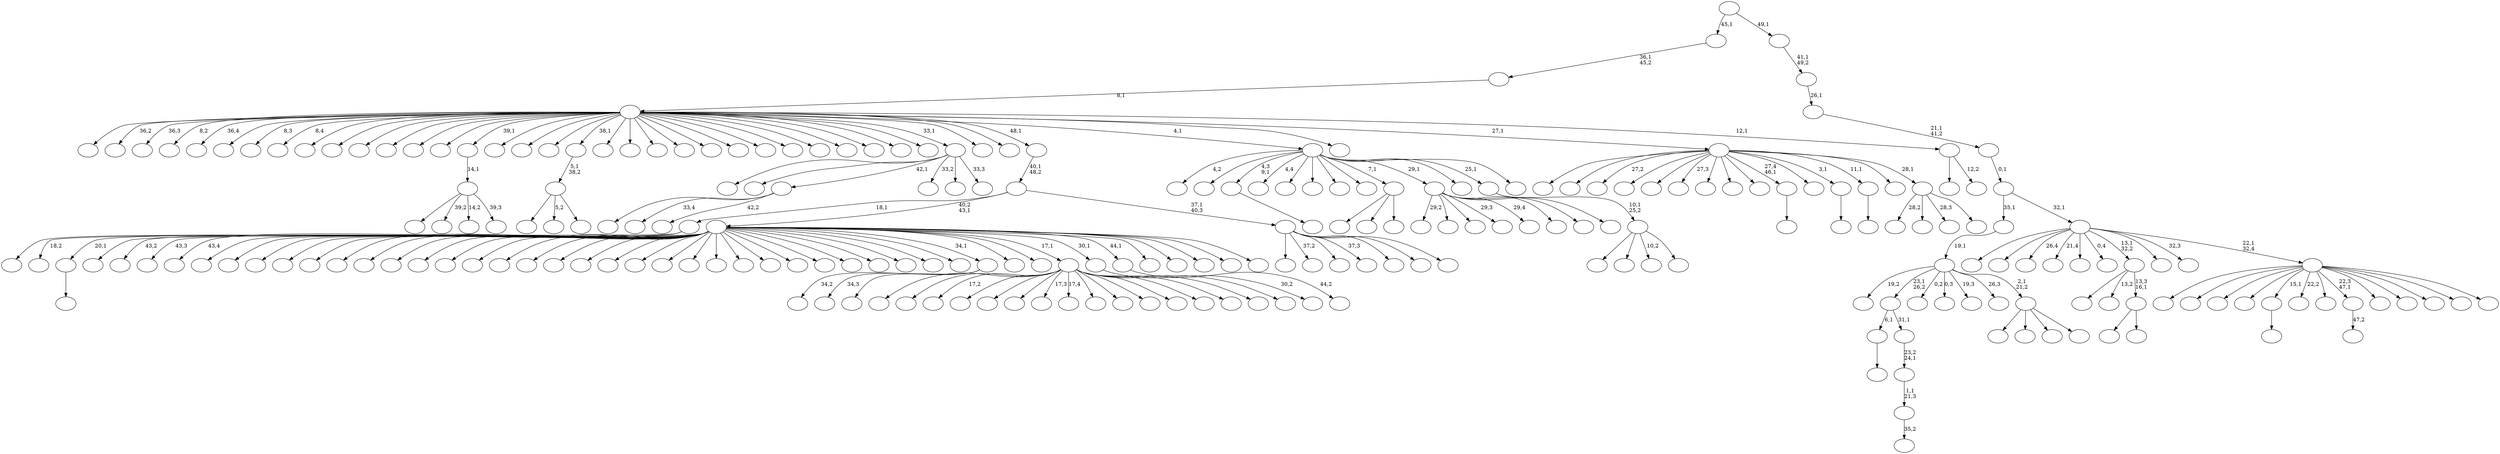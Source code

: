 digraph T {
	250 [label=""]
	249 [label=""]
	248 [label=""]
	247 [label=""]
	246 [label=""]
	245 [label=""]
	244 [label=""]
	243 [label=""]
	242 [label=""]
	241 [label=""]
	240 [label=""]
	239 [label=""]
	238 [label=""]
	237 [label=""]
	236 [label=""]
	235 [label=""]
	234 [label=""]
	233 [label=""]
	232 [label=""]
	231 [label=""]
	230 [label=""]
	229 [label=""]
	228 [label=""]
	227 [label=""]
	226 [label=""]
	225 [label=""]
	224 [label=""]
	223 [label=""]
	222 [label=""]
	221 [label=""]
	220 [label=""]
	219 [label=""]
	218 [label=""]
	217 [label=""]
	216 [label=""]
	215 [label=""]
	214 [label=""]
	213 [label=""]
	212 [label=""]
	211 [label=""]
	210 [label=""]
	209 [label=""]
	208 [label=""]
	207 [label=""]
	206 [label=""]
	205 [label=""]
	204 [label=""]
	203 [label=""]
	202 [label=""]
	201 [label=""]
	200 [label=""]
	199 [label=""]
	198 [label=""]
	197 [label=""]
	196 [label=""]
	195 [label=""]
	194 [label=""]
	193 [label=""]
	192 [label=""]
	191 [label=""]
	190 [label=""]
	189 [label=""]
	188 [label=""]
	187 [label=""]
	186 [label=""]
	185 [label=""]
	184 [label=""]
	183 [label=""]
	182 [label=""]
	181 [label=""]
	180 [label=""]
	179 [label=""]
	178 [label=""]
	177 [label=""]
	176 [label=""]
	175 [label=""]
	174 [label=""]
	173 [label=""]
	172 [label=""]
	171 [label=""]
	170 [label=""]
	169 [label=""]
	168 [label=""]
	167 [label=""]
	166 [label=""]
	165 [label=""]
	164 [label=""]
	163 [label=""]
	162 [label=""]
	161 [label=""]
	160 [label=""]
	159 [label=""]
	158 [label=""]
	157 [label=""]
	156 [label=""]
	155 [label=""]
	154 [label=""]
	153 [label=""]
	152 [label=""]
	151 [label=""]
	150 [label=""]
	149 [label=""]
	148 [label=""]
	147 [label=""]
	146 [label=""]
	145 [label=""]
	144 [label=""]
	143 [label=""]
	142 [label=""]
	141 [label=""]
	140 [label=""]
	139 [label=""]
	138 [label=""]
	137 [label=""]
	136 [label=""]
	135 [label=""]
	134 [label=""]
	133 [label=""]
	132 [label=""]
	131 [label=""]
	130 [label=""]
	129 [label=""]
	128 [label=""]
	127 [label=""]
	126 [label=""]
	125 [label=""]
	124 [label=""]
	123 [label=""]
	122 [label=""]
	121 [label=""]
	120 [label=""]
	119 [label=""]
	118 [label=""]
	117 [label=""]
	116 [label=""]
	115 [label=""]
	114 [label=""]
	113 [label=""]
	112 [label=""]
	111 [label=""]
	110 [label=""]
	109 [label=""]
	108 [label=""]
	107 [label=""]
	106 [label=""]
	105 [label=""]
	104 [label=""]
	103 [label=""]
	102 [label=""]
	101 [label=""]
	100 [label=""]
	99 [label=""]
	98 [label=""]
	97 [label=""]
	96 [label=""]
	95 [label=""]
	94 [label=""]
	93 [label=""]
	92 [label=""]
	91 [label=""]
	90 [label=""]
	89 [label=""]
	88 [label=""]
	87 [label=""]
	86 [label=""]
	85 [label=""]
	84 [label=""]
	83 [label=""]
	82 [label=""]
	81 [label=""]
	80 [label=""]
	79 [label=""]
	78 [label=""]
	77 [label=""]
	76 [label=""]
	75 [label=""]
	74 [label=""]
	73 [label=""]
	72 [label=""]
	71 [label=""]
	70 [label=""]
	69 [label=""]
	68 [label=""]
	67 [label=""]
	66 [label=""]
	65 [label=""]
	64 [label=""]
	63 [label=""]
	62 [label=""]
	61 [label=""]
	60 [label=""]
	59 [label=""]
	58 [label=""]
	57 [label=""]
	56 [label=""]
	55 [label=""]
	54 [label=""]
	53 [label=""]
	52 [label=""]
	51 [label=""]
	50 [label=""]
	49 [label=""]
	48 [label=""]
	47 [label=""]
	46 [label=""]
	45 [label=""]
	44 [label=""]
	43 [label=""]
	42 [label=""]
	41 [label=""]
	40 [label=""]
	39 [label=""]
	38 [label=""]
	37 [label=""]
	36 [label=""]
	35 [label=""]
	34 [label=""]
	33 [label=""]
	32 [label=""]
	31 [label=""]
	30 [label=""]
	29 [label=""]
	28 [label=""]
	27 [label=""]
	26 [label=""]
	25 [label=""]
	24 [label=""]
	23 [label=""]
	22 [label=""]
	21 [label=""]
	20 [label=""]
	19 [label=""]
	18 [label=""]
	17 [label=""]
	16 [label=""]
	15 [label=""]
	14 [label=""]
	13 [label=""]
	12 [label=""]
	11 [label=""]
	10 [label=""]
	9 [label=""]
	8 [label=""]
	7 [label=""]
	6 [label=""]
	5 [label=""]
	4 [label=""]
	3 [label=""]
	2 [label=""]
	1 [label=""]
	0 [label=""]
	248 -> 249 [label=""]
	230 -> 231 [label=""]
	220 -> 221 [label=""]
	194 -> 234 [label=""]
	194 -> 195 [label="18,2"]
	186 -> 187 [label=""]
	173 -> 174 [label="35,2"]
	172 -> 173 [label="1,1\n21,3"]
	171 -> 172 [label="23,2\n24,1"]
	170 -> 220 [label="6,1"]
	170 -> 171 [label="31,1"]
	168 -> 169 [label="47,2"]
	144 -> 242 [label=""]
	144 -> 226 [label="39,2"]
	144 -> 180 [label="14,2"]
	144 -> 145 [label="39,3"]
	143 -> 144 [label="14,1"]
	124 -> 225 [label=""]
	124 -> 152 [label="33,4"]
	124 -> 125 [label="42,2"]
	119 -> 178 [label=""]
	119 -> 177 [label="5,2"]
	119 -> 120 [label=""]
	118 -> 119 [label="5,1\n38,2"]
	96 -> 159 [label=""]
	96 -> 97 [label=""]
	95 -> 246 [label=""]
	95 -> 227 [label="13,2"]
	95 -> 96 [label="13,3\n16,1"]
	89 -> 216 [label=""]
	89 -> 214 [label=""]
	89 -> 90 [label=""]
	80 -> 236 [label="34,2"]
	80 -> 140 [label="34,3"]
	80 -> 81 [label=""]
	73 -> 74 [label=""]
	61 -> 238 [label=""]
	61 -> 235 [label=""]
	61 -> 228 [label="17,2"]
	61 -> 203 [label=""]
	61 -> 193 [label=""]
	61 -> 175 [label=""]
	61 -> 142 [label="17,3"]
	61 -> 138 [label="17,4"]
	61 -> 127 [label=""]
	61 -> 126 [label=""]
	61 -> 115 [label=""]
	61 -> 94 [label=""]
	61 -> 75 [label=""]
	61 -> 64 [label=""]
	61 -> 63 [label=""]
	61 -> 62 [label=""]
	59 -> 60 [label="30,2"]
	56 -> 57 [label="44,2"]
	50 -> 51 [label=""]
	43 -> 245 [label="29,2"]
	43 -> 135 [label=""]
	43 -> 122 [label=""]
	43 -> 114 [label="29,3"]
	43 -> 109 [label="29,4"]
	43 -> 72 [label=""]
	43 -> 55 [label=""]
	43 -> 44 [label=""]
	40 -> 129 [label=""]
	40 -> 99 [label=""]
	40 -> 58 [label=""]
	40 -> 41 [label=""]
	39 -> 199 [label="19,2"]
	39 -> 170 [label="23,1\n26,2"]
	39 -> 154 [label="0,2"]
	39 -> 52 [label="0,3"]
	39 -> 47 [label="19,3"]
	39 -> 42 [label="26,3"]
	39 -> 40 [label="2,1\n21,2"]
	38 -> 39 [label="19,1"]
	35 -> 209 [label=""]
	35 -> 166 [label=""]
	35 -> 124 [label="42,1"]
	35 -> 87 [label="33,2"]
	35 -> 68 [label=""]
	35 -> 36 [label="33,3"]
	31 -> 248 [label="20,1"]
	31 -> 241 [label=""]
	31 -> 240 [label="43,2"]
	31 -> 239 [label="43,3"]
	31 -> 223 [label="43,4"]
	31 -> 222 [label=""]
	31 -> 218 [label=""]
	31 -> 213 [label=""]
	31 -> 212 [label=""]
	31 -> 208 [label=""]
	31 -> 201 [label=""]
	31 -> 198 [label=""]
	31 -> 192 [label=""]
	31 -> 190 [label=""]
	31 -> 181 [label=""]
	31 -> 164 [label=""]
	31 -> 161 [label=""]
	31 -> 153 [label=""]
	31 -> 151 [label=""]
	31 -> 149 [label=""]
	31 -> 147 [label=""]
	31 -> 139 [label=""]
	31 -> 137 [label=""]
	31 -> 136 [label=""]
	31 -> 128 [label=""]
	31 -> 123 [label=""]
	31 -> 121 [label=""]
	31 -> 116 [label=""]
	31 -> 113 [label=""]
	31 -> 112 [label=""]
	31 -> 105 [label=""]
	31 -> 92 [label=""]
	31 -> 86 [label=""]
	31 -> 83 [label=""]
	31 -> 80 [label="34,1"]
	31 -> 71 [label=""]
	31 -> 66 [label=""]
	31 -> 61 [label="17,1"]
	31 -> 59 [label="30,1"]
	31 -> 56 [label="44,1"]
	31 -> 53 [label=""]
	31 -> 49 [label=""]
	31 -> 48 [label=""]
	31 -> 45 [label=""]
	31 -> 32 [label=""]
	29 -> 30 [label=""]
	26 -> 206 [label=""]
	26 -> 200 [label="37,2"]
	26 -> 134 [label=""]
	26 -> 98 [label="37,3"]
	26 -> 82 [label=""]
	26 -> 70 [label=""]
	26 -> 27 [label=""]
	25 -> 194 [label="18,1"]
	25 -> 31 [label="40,2\n43,1"]
	25 -> 26 [label="37,1\n40,3"]
	24 -> 25 [label="40,1\n48,2"]
	22 -> 210 [label=""]
	22 -> 162 [label=""]
	22 -> 78 [label="10,2"]
	22 -> 23 [label=""]
	21 -> 22 [label="10,1\n25,2"]
	19 -> 211 [label="4,2"]
	19 -> 196 [label=""]
	19 -> 186 [label="4,3\n9,1"]
	19 -> 185 [label="4,4"]
	19 -> 150 [label=""]
	19 -> 131 [label=""]
	19 -> 108 [label=""]
	19 -> 102 [label=""]
	19 -> 89 [label="7,1"]
	19 -> 43 [label="29,1"]
	19 -> 33 [label=""]
	19 -> 21 [label="25,1"]
	19 -> 20 [label=""]
	15 -> 183 [label="28,2"]
	15 -> 176 [label=""]
	15 -> 111 [label="28,3"]
	15 -> 16 [label=""]
	14 -> 229 [label=""]
	14 -> 224 [label=""]
	14 -> 207 [label="27,2"]
	14 -> 204 [label=""]
	14 -> 156 [label=""]
	14 -> 146 [label="27,3"]
	14 -> 117 [label=""]
	14 -> 103 [label=""]
	14 -> 100 [label=""]
	14 -> 73 [label="27,4\n46,1"]
	14 -> 67 [label=""]
	14 -> 50 [label="3,1"]
	14 -> 29 [label="11,1"]
	14 -> 17 [label=""]
	14 -> 15 [label="28,1"]
	12 -> 132 [label=""]
	12 -> 13 [label="12,2"]
	11 -> 243 [label=""]
	11 -> 232 [label="36,2"]
	11 -> 215 [label="36,3"]
	11 -> 197 [label="8,2"]
	11 -> 188 [label="36,4"]
	11 -> 184 [label=""]
	11 -> 182 [label="8,3"]
	11 -> 167 [label="8,4"]
	11 -> 165 [label=""]
	11 -> 163 [label=""]
	11 -> 160 [label=""]
	11 -> 158 [label=""]
	11 -> 157 [label=""]
	11 -> 148 [label=""]
	11 -> 143 [label="39,1"]
	11 -> 141 [label=""]
	11 -> 133 [label=""]
	11 -> 130 [label=""]
	11 -> 118 [label="38,1"]
	11 -> 110 [label=""]
	11 -> 107 [label=""]
	11 -> 106 [label=""]
	11 -> 104 [label=""]
	11 -> 101 [label=""]
	11 -> 93 [label=""]
	11 -> 88 [label=""]
	11 -> 84 [label=""]
	11 -> 77 [label=""]
	11 -> 76 [label=""]
	11 -> 69 [label=""]
	11 -> 65 [label=""]
	11 -> 37 [label=""]
	11 -> 35 [label="33,1"]
	11 -> 34 [label=""]
	11 -> 28 [label=""]
	11 -> 24 [label="48,1"]
	11 -> 19 [label="4,1"]
	11 -> 18 [label=""]
	11 -> 14 [label="27,1"]
	11 -> 12 [label="12,1"]
	10 -> 11 [label="8,1"]
	9 -> 10 [label="36,1\n45,2"]
	7 -> 250 [label=""]
	7 -> 247 [label=""]
	7 -> 244 [label=""]
	7 -> 233 [label=""]
	7 -> 230 [label="15,1"]
	7 -> 219 [label="22,2"]
	7 -> 205 [label=""]
	7 -> 168 [label="22,3\n47,1"]
	7 -> 155 [label=""]
	7 -> 91 [label=""]
	7 -> 79 [label=""]
	7 -> 54 [label=""]
	7 -> 8 [label=""]
	6 -> 237 [label=""]
	6 -> 217 [label=""]
	6 -> 202 [label="26,4"]
	6 -> 191 [label="21,4"]
	6 -> 189 [label=""]
	6 -> 179 [label="0,4"]
	6 -> 95 [label="13,1\n32,2"]
	6 -> 85 [label=""]
	6 -> 46 [label="32,3"]
	6 -> 7 [label="22,1\n32,4"]
	5 -> 38 [label="35,1"]
	5 -> 6 [label="32,1"]
	4 -> 5 [label="0,1"]
	3 -> 4 [label="21,1\n41,2"]
	2 -> 3 [label="26,1"]
	1 -> 2 [label="41,1\n49,2"]
	0 -> 9 [label="45,1"]
	0 -> 1 [label="49,1"]
}
